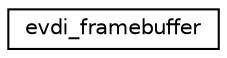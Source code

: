digraph "圖形化之類別階層"
{
 // LATEX_PDF_SIZE
  edge [fontname="Helvetica",fontsize="10",labelfontname="Helvetica",labelfontsize="10"];
  node [fontname="Helvetica",fontsize="10",shape=record];
  rankdir="LR";
  Node0 [label="evdi_framebuffer",height=0.2,width=0.4,color="black", fillcolor="white", style="filled",URL="$structevdi__framebuffer.html",tooltip=" "];
}

